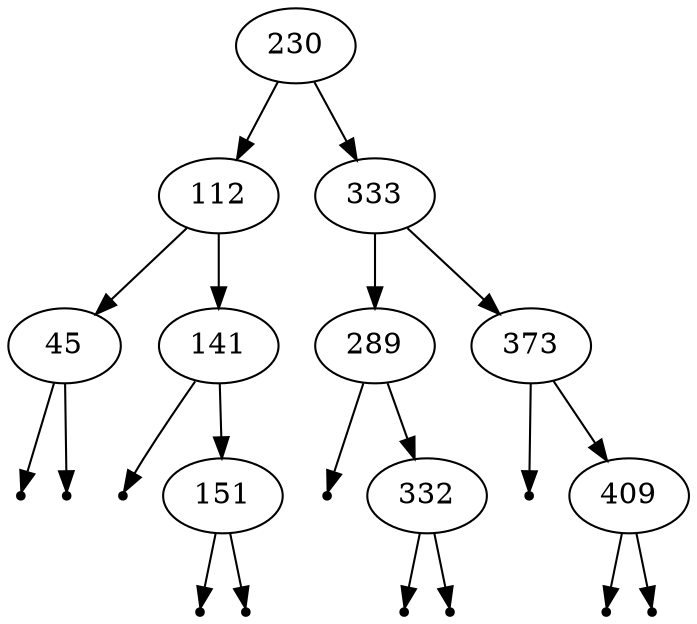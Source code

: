 digraph Tree {
230 -> 112;
112 -> 45;
null0 [shape=point];
45 -> null0;
null1 [shape=point];
45 -> null1;
112 -> 141;
null2 [shape=point];
141 -> null2;
141 -> 151;
null3 [shape=point];
151 -> null3;
null4 [shape=point];
151 -> null4;
230 -> 333;
333 -> 289;
null5 [shape=point];
289 -> null5;
289 -> 332;
null6 [shape=point];
332 -> null6;
null7 [shape=point];
332 -> null7;
333 -> 373;
null8 [shape=point];
373 -> null8;
373 -> 409;
null9 [shape=point];
409 -> null9;
null10 [shape=point];
409 -> null10;
}